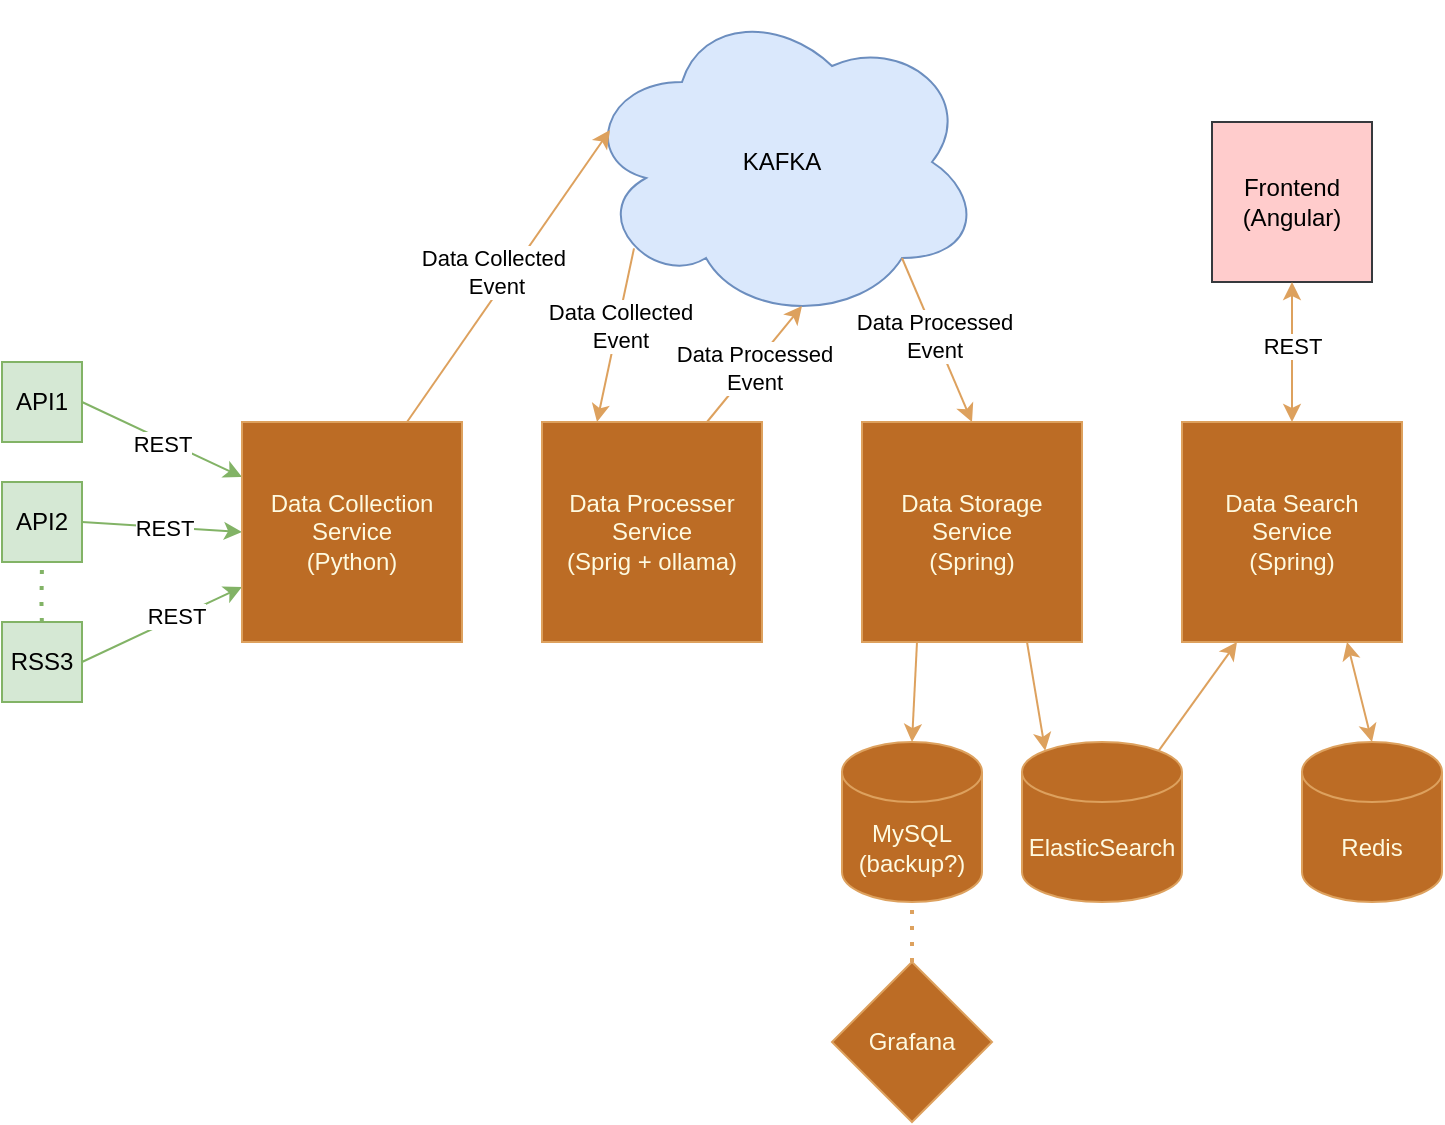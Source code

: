 <mxfile version="24.8.3">
  <diagram name="Strona-1" id="YkNLyQOiiEnR4pAY-5_M">
    <mxGraphModel dx="1434" dy="738" grid="1" gridSize="10" guides="1" tooltips="1" connect="1" arrows="1" fold="1" page="1" pageScale="1" pageWidth="827" pageHeight="1169" math="0" shadow="0">
      <root>
        <mxCell id="0" />
        <mxCell id="1" parent="0" />
        <mxCell id="XOLkhWDoxnP9P8J1GMW6-1" value="API1" style="whiteSpace=wrap;html=1;aspect=fixed;strokeColor=#82b366;fillColor=#d5e8d4;" vertex="1" parent="1">
          <mxGeometry x="40" y="205" width="40" height="40" as="geometry" />
        </mxCell>
        <mxCell id="XOLkhWDoxnP9P8J1GMW6-2" value="API2" style="whiteSpace=wrap;html=1;aspect=fixed;strokeColor=#82b366;fillColor=#d5e8d4;" vertex="1" parent="1">
          <mxGeometry x="40" y="265" width="40" height="40" as="geometry" />
        </mxCell>
        <mxCell id="XOLkhWDoxnP9P8J1GMW6-3" value="RSS3" style="whiteSpace=wrap;html=1;aspect=fixed;strokeColor=#82b366;fillColor=#d5e8d4;" vertex="1" parent="1">
          <mxGeometry x="40" y="335" width="40" height="40" as="geometry" />
        </mxCell>
        <mxCell id="XOLkhWDoxnP9P8J1GMW6-4" value="" style="endArrow=none;dashed=1;html=1;dashPattern=1 3;strokeWidth=2;rounded=0;strokeColor=#82b366;fontColor=#FEFAE0;fillColor=#d5e8d4;" edge="1" parent="1">
          <mxGeometry width="50" height="50" relative="1" as="geometry">
            <mxPoint x="59.92" y="335" as="sourcePoint" />
            <mxPoint x="60" y="305" as="targetPoint" />
            <Array as="points">
              <mxPoint x="59.73" y="325" />
            </Array>
          </mxGeometry>
        </mxCell>
        <mxCell id="XOLkhWDoxnP9P8J1GMW6-5" value="KAFKA" style="ellipse;shape=cloud;whiteSpace=wrap;html=1;strokeColor=#6c8ebf;fillColor=#dae8fc;" vertex="1" parent="1">
          <mxGeometry x="330" y="25" width="200" height="160" as="geometry" />
        </mxCell>
        <mxCell id="XOLkhWDoxnP9P8J1GMW6-6" value="" style="endArrow=classic;html=1;rounded=0;strokeColor=#82b366;fontColor=#FEFAE0;fillColor=#d5e8d4;exitX=1;exitY=0.5;exitDx=0;exitDy=0;entryX=0;entryY=0.25;entryDx=0;entryDy=0;" edge="1" parent="1" source="XOLkhWDoxnP9P8J1GMW6-1" target="XOLkhWDoxnP9P8J1GMW6-12">
          <mxGeometry width="50" height="50" relative="1" as="geometry">
            <mxPoint x="220" y="285" as="sourcePoint" />
            <mxPoint x="110" y="185" as="targetPoint" />
          </mxGeometry>
        </mxCell>
        <mxCell id="XOLkhWDoxnP9P8J1GMW6-7" value="&lt;font color=&quot;#000000&quot;&gt;REST&lt;/font&gt;" style="edgeLabel;html=1;align=center;verticalAlign=middle;resizable=0;points=[];strokeColor=#DDA15E;fontColor=#FEFAE0;fillColor=#BC6C25;" vertex="1" connectable="0" parent="XOLkhWDoxnP9P8J1GMW6-6">
          <mxGeometry x="0.005" y="-2" relative="1" as="geometry">
            <mxPoint as="offset" />
          </mxGeometry>
        </mxCell>
        <mxCell id="XOLkhWDoxnP9P8J1GMW6-8" style="rounded=0;orthogonalLoop=1;jettySize=auto;html=1;exitX=1;exitY=0.5;exitDx=0;exitDy=0;strokeColor=#82b366;fontColor=#FEFAE0;fillColor=#d5e8d4;entryX=0;entryY=0.5;entryDx=0;entryDy=0;" edge="1" parent="1" source="XOLkhWDoxnP9P8J1GMW6-2" target="XOLkhWDoxnP9P8J1GMW6-12">
          <mxGeometry relative="1" as="geometry">
            <mxPoint x="85" y="265" as="targetPoint" />
          </mxGeometry>
        </mxCell>
        <mxCell id="XOLkhWDoxnP9P8J1GMW6-9" value="&lt;span style=&quot;color: rgb(0, 0, 0);&quot;&gt;REST&lt;/span&gt;" style="edgeLabel;html=1;align=center;verticalAlign=middle;resizable=0;points=[];strokeColor=#DDA15E;fontColor=#FEFAE0;fillColor=#BC6C25;" vertex="1" connectable="0" parent="XOLkhWDoxnP9P8J1GMW6-8">
          <mxGeometry x="0.01" relative="1" as="geometry">
            <mxPoint as="offset" />
          </mxGeometry>
        </mxCell>
        <mxCell id="XOLkhWDoxnP9P8J1GMW6-10" style="rounded=0;orthogonalLoop=1;jettySize=auto;html=1;exitX=1;exitY=0.5;exitDx=0;exitDy=0;strokeColor=#82b366;fontColor=#FEFAE0;fillColor=#d5e8d4;entryX=0;entryY=0.75;entryDx=0;entryDy=0;" edge="1" parent="1" source="XOLkhWDoxnP9P8J1GMW6-3" target="XOLkhWDoxnP9P8J1GMW6-12">
          <mxGeometry relative="1" as="geometry">
            <mxPoint x="20" y="443.4" as="sourcePoint" />
            <mxPoint x="110" y="345" as="targetPoint" />
          </mxGeometry>
        </mxCell>
        <mxCell id="XOLkhWDoxnP9P8J1GMW6-11" value="&lt;span style=&quot;color: rgb(0, 0, 0);&quot;&gt;REST&lt;/span&gt;" style="edgeLabel;html=1;align=center;verticalAlign=middle;resizable=0;points=[];strokeColor=#DDA15E;fontColor=#FEFAE0;fillColor=#BC6C25;" vertex="1" connectable="0" parent="XOLkhWDoxnP9P8J1GMW6-10">
          <mxGeometry x="0.163" y="-1" relative="1" as="geometry">
            <mxPoint y="-2" as="offset" />
          </mxGeometry>
        </mxCell>
        <mxCell id="XOLkhWDoxnP9P8J1GMW6-12" value="Data Collection Service&lt;div&gt;(Python)&lt;/div&gt;" style="whiteSpace=wrap;html=1;aspect=fixed;strokeColor=#DDA15E;fontColor=#FEFAE0;fillColor=#BC6C25;" vertex="1" parent="1">
          <mxGeometry x="160" y="235" width="110" height="110" as="geometry" />
        </mxCell>
        <mxCell id="XOLkhWDoxnP9P8J1GMW6-13" value="" style="endArrow=classic;html=1;rounded=0;strokeColor=#DDA15E;fontColor=#FEFAE0;fillColor=#BC6C25;exitX=0.75;exitY=0;exitDx=0;exitDy=0;entryX=0.07;entryY=0.4;entryDx=0;entryDy=0;entryPerimeter=0;" edge="1" parent="1" source="XOLkhWDoxnP9P8J1GMW6-12" target="XOLkhWDoxnP9P8J1GMW6-5">
          <mxGeometry width="50" height="50" relative="1" as="geometry">
            <mxPoint x="365" y="255" as="sourcePoint" />
            <mxPoint x="415" y="205" as="targetPoint" />
          </mxGeometry>
        </mxCell>
        <mxCell id="XOLkhWDoxnP9P8J1GMW6-14" value="&lt;font color=&quot;#000000&quot;&gt;Data Collected&amp;nbsp;&lt;/font&gt;&lt;div&gt;&lt;font color=&quot;#000000&quot;&gt;Event&lt;/font&gt;&lt;/div&gt;" style="edgeLabel;html=1;align=center;verticalAlign=middle;resizable=0;points=[];strokeColor=#DDA15E;fontColor=#FEFAE0;fillColor=#BC6C25;" vertex="1" connectable="0" parent="XOLkhWDoxnP9P8J1GMW6-13">
          <mxGeometry x="0.053" y="-2" relative="1" as="geometry">
            <mxPoint x="-11" as="offset" />
          </mxGeometry>
        </mxCell>
        <mxCell id="XOLkhWDoxnP9P8J1GMW6-15" value="Data Processer Service&lt;div&gt;(Sprig + ollama)&lt;/div&gt;" style="whiteSpace=wrap;html=1;aspect=fixed;strokeColor=#DDA15E;fontColor=#FEFAE0;fillColor=#BC6C25;" vertex="1" parent="1">
          <mxGeometry x="310" y="235" width="110" height="110" as="geometry" />
        </mxCell>
        <mxCell id="XOLkhWDoxnP9P8J1GMW6-16" value="" style="endArrow=classic;html=1;rounded=0;strokeColor=#DDA15E;fontColor=#FEFAE0;fillColor=#BC6C25;exitX=0.13;exitY=0.77;exitDx=0;exitDy=0;exitPerimeter=0;entryX=0.25;entryY=0;entryDx=0;entryDy=0;" edge="1" parent="1" source="XOLkhWDoxnP9P8J1GMW6-5" target="XOLkhWDoxnP9P8J1GMW6-15">
          <mxGeometry width="50" height="50" relative="1" as="geometry">
            <mxPoint x="420" y="305" as="sourcePoint" />
            <mxPoint x="470" y="255" as="targetPoint" />
          </mxGeometry>
        </mxCell>
        <mxCell id="XOLkhWDoxnP9P8J1GMW6-17" value="&lt;font color=&quot;#000000&quot;&gt;Data Collected&lt;/font&gt;&lt;div&gt;&lt;font color=&quot;#000000&quot;&gt;Event&lt;/font&gt;&lt;/div&gt;" style="edgeLabel;html=1;align=center;verticalAlign=middle;resizable=0;points=[];strokeColor=#DDA15E;fontColor=#FEFAE0;fillColor=#BC6C25;" vertex="1" connectable="0" parent="XOLkhWDoxnP9P8J1GMW6-16">
          <mxGeometry x="-0.124" y="1" relative="1" as="geometry">
            <mxPoint as="offset" />
          </mxGeometry>
        </mxCell>
        <mxCell id="XOLkhWDoxnP9P8J1GMW6-18" value="ElasticSearch" style="shape=cylinder3;whiteSpace=wrap;html=1;boundedLbl=1;backgroundOutline=1;size=15;strokeColor=#DDA15E;fontColor=#FEFAE0;fillColor=#BC6C25;" vertex="1" parent="1">
          <mxGeometry x="550" y="395" width="80" height="80" as="geometry" />
        </mxCell>
        <mxCell id="XOLkhWDoxnP9P8J1GMW6-19" value="Data Storage&lt;div&gt;Service&lt;/div&gt;&lt;div&gt;(Spring)&lt;/div&gt;" style="whiteSpace=wrap;html=1;aspect=fixed;strokeColor=#DDA15E;fontColor=#FEFAE0;fillColor=#BC6C25;" vertex="1" parent="1">
          <mxGeometry x="470" y="235" width="110" height="110" as="geometry" />
        </mxCell>
        <mxCell id="XOLkhWDoxnP9P8J1GMW6-20" value="" style="endArrow=classic;html=1;rounded=0;strokeColor=#DDA15E;fontColor=#FEFAE0;fillColor=#BC6C25;exitX=0.75;exitY=0;exitDx=0;exitDy=0;entryX=0.55;entryY=0.95;entryDx=0;entryDy=0;entryPerimeter=0;" edge="1" parent="1" source="XOLkhWDoxnP9P8J1GMW6-15" target="XOLkhWDoxnP9P8J1GMW6-5">
          <mxGeometry width="50" height="50" relative="1" as="geometry">
            <mxPoint x="350" y="305" as="sourcePoint" />
            <mxPoint x="400" y="255" as="targetPoint" />
          </mxGeometry>
        </mxCell>
        <mxCell id="XOLkhWDoxnP9P8J1GMW6-21" value="" style="edgeLabel;html=1;align=center;verticalAlign=middle;resizable=0;points=[];strokeColor=#DDA15E;fontColor=#FEFAE0;fillColor=#BC6C25;" vertex="1" connectable="0" parent="XOLkhWDoxnP9P8J1GMW6-20">
          <mxGeometry x="-0.252" y="1" relative="1" as="geometry">
            <mxPoint as="offset" />
          </mxGeometry>
        </mxCell>
        <mxCell id="XOLkhWDoxnP9P8J1GMW6-22" value="&lt;font color=&quot;#000000&quot;&gt;Data Processed&lt;/font&gt;&lt;div&gt;&lt;font color=&quot;#000000&quot;&gt;Event&lt;/font&gt;&lt;/div&gt;" style="edgeLabel;html=1;align=center;verticalAlign=middle;resizable=0;points=[];strokeColor=#DDA15E;fontColor=#FEFAE0;fillColor=#BC6C25;" vertex="1" connectable="0" parent="XOLkhWDoxnP9P8J1GMW6-20">
          <mxGeometry x="-0.059" y="-1" relative="1" as="geometry">
            <mxPoint as="offset" />
          </mxGeometry>
        </mxCell>
        <mxCell id="XOLkhWDoxnP9P8J1GMW6-23" value="" style="endArrow=classic;html=1;rounded=0;strokeColor=#DDA15E;fontColor=#FEFAE0;fillColor=#BC6C25;exitX=0.8;exitY=0.8;exitDx=0;exitDy=0;entryX=0.5;entryY=0;entryDx=0;entryDy=0;exitPerimeter=0;" edge="1" parent="1" source="XOLkhWDoxnP9P8J1GMW6-5" target="XOLkhWDoxnP9P8J1GMW6-19">
          <mxGeometry width="50" height="50" relative="1" as="geometry">
            <mxPoint x="350" y="235" as="sourcePoint" />
            <mxPoint x="422" y="178" as="targetPoint" />
          </mxGeometry>
        </mxCell>
        <mxCell id="XOLkhWDoxnP9P8J1GMW6-24" value="" style="edgeLabel;html=1;align=center;verticalAlign=middle;resizable=0;points=[];strokeColor=#DDA15E;fontColor=#FEFAE0;fillColor=#BC6C25;" vertex="1" connectable="0" parent="XOLkhWDoxnP9P8J1GMW6-23">
          <mxGeometry x="-0.252" y="1" relative="1" as="geometry">
            <mxPoint as="offset" />
          </mxGeometry>
        </mxCell>
        <mxCell id="XOLkhWDoxnP9P8J1GMW6-25" value="&lt;font color=&quot;#000000&quot;&gt;Data Processed&lt;/font&gt;&lt;div&gt;&lt;font color=&quot;#000000&quot;&gt;Event&lt;/font&gt;&lt;/div&gt;" style="edgeLabel;html=1;align=center;verticalAlign=middle;resizable=0;points=[];strokeColor=#DDA15E;fontColor=#FEFAE0;fillColor=#BC6C25;" vertex="1" connectable="0" parent="XOLkhWDoxnP9P8J1GMW6-23">
          <mxGeometry x="-0.059" y="-1" relative="1" as="geometry">
            <mxPoint as="offset" />
          </mxGeometry>
        </mxCell>
        <mxCell id="XOLkhWDoxnP9P8J1GMW6-26" value="Redis" style="shape=cylinder3;whiteSpace=wrap;html=1;boundedLbl=1;backgroundOutline=1;size=15;strokeColor=#DDA15E;fontColor=#FEFAE0;fillColor=#BC6C25;" vertex="1" parent="1">
          <mxGeometry x="690" y="395" width="70" height="80" as="geometry" />
        </mxCell>
        <mxCell id="XOLkhWDoxnP9P8J1GMW6-27" value="MySQL&lt;div&gt;(backup?)&lt;/div&gt;" style="shape=cylinder3;whiteSpace=wrap;html=1;boundedLbl=1;backgroundOutline=1;size=15;strokeColor=#DDA15E;fontColor=#FEFAE0;fillColor=#BC6C25;" vertex="1" parent="1">
          <mxGeometry x="460" y="395" width="70" height="80" as="geometry" />
        </mxCell>
        <mxCell id="XOLkhWDoxnP9P8J1GMW6-28" value="Data Search&lt;br&gt;&lt;div&gt;Service&lt;/div&gt;&lt;div&gt;(Spring)&lt;/div&gt;" style="whiteSpace=wrap;html=1;aspect=fixed;strokeColor=#DDA15E;fontColor=#FEFAE0;fillColor=#BC6C25;" vertex="1" parent="1">
          <mxGeometry x="630" y="235" width="110" height="110" as="geometry" />
        </mxCell>
        <mxCell id="XOLkhWDoxnP9P8J1GMW6-29" value="Frontend&lt;div&gt;(Angular)&lt;/div&gt;" style="whiteSpace=wrap;html=1;aspect=fixed;strokeColor=#36393d;fillColor=#ffcccc;" vertex="1" parent="1">
          <mxGeometry x="645" y="85" width="80" height="80" as="geometry" />
        </mxCell>
        <mxCell id="XOLkhWDoxnP9P8J1GMW6-30" value="" style="endArrow=classic;startArrow=classic;html=1;rounded=0;strokeColor=#DDA15E;fontColor=#FEFAE0;fillColor=#BC6C25;entryX=0.5;entryY=1;entryDx=0;entryDy=0;exitX=0.5;exitY=0;exitDx=0;exitDy=0;" edge="1" parent="1" source="XOLkhWDoxnP9P8J1GMW6-28" target="XOLkhWDoxnP9P8J1GMW6-29">
          <mxGeometry width="50" height="50" relative="1" as="geometry">
            <mxPoint x="480" y="225" as="sourcePoint" />
            <mxPoint x="530" y="175" as="targetPoint" />
          </mxGeometry>
        </mxCell>
        <mxCell id="XOLkhWDoxnP9P8J1GMW6-31" value="&lt;font color=&quot;#000000&quot;&gt;REST&lt;/font&gt;" style="edgeLabel;html=1;align=center;verticalAlign=middle;resizable=0;points=[];strokeColor=#DDA15E;fontColor=#FEFAE0;fillColor=#BC6C25;" vertex="1" connectable="0" parent="XOLkhWDoxnP9P8J1GMW6-30">
          <mxGeometry x="0.092" relative="1" as="geometry">
            <mxPoint as="offset" />
          </mxGeometry>
        </mxCell>
        <mxCell id="XOLkhWDoxnP9P8J1GMW6-32" value="" style="endArrow=classic;html=1;rounded=0;strokeColor=#DDA15E;fontColor=#FEFAE0;fillColor=#BC6C25;exitX=0.25;exitY=1;exitDx=0;exitDy=0;entryX=0.5;entryY=0;entryDx=0;entryDy=0;entryPerimeter=0;" edge="1" parent="1" source="XOLkhWDoxnP9P8J1GMW6-19" target="XOLkhWDoxnP9P8J1GMW6-27">
          <mxGeometry width="50" height="50" relative="1" as="geometry">
            <mxPoint x="480" y="295" as="sourcePoint" />
            <mxPoint x="530" y="245" as="targetPoint" />
          </mxGeometry>
        </mxCell>
        <mxCell id="XOLkhWDoxnP9P8J1GMW6-33" value="" style="endArrow=classic;html=1;rounded=0;strokeColor=#DDA15E;fontColor=#FEFAE0;fillColor=#BC6C25;exitX=0.75;exitY=1;exitDx=0;exitDy=0;entryX=0.145;entryY=0;entryDx=0;entryDy=4.35;entryPerimeter=0;" edge="1" parent="1" source="XOLkhWDoxnP9P8J1GMW6-19" target="XOLkhWDoxnP9P8J1GMW6-18">
          <mxGeometry width="50" height="50" relative="1" as="geometry">
            <mxPoint x="500" y="315" as="sourcePoint" />
            <mxPoint x="495" y="345" as="targetPoint" />
          </mxGeometry>
        </mxCell>
        <mxCell id="XOLkhWDoxnP9P8J1GMW6-34" value="" style="endArrow=classic;html=1;rounded=0;strokeColor=#DDA15E;fontColor=#FEFAE0;fillColor=#BC6C25;exitX=0.855;exitY=0;exitDx=0;exitDy=4.35;exitPerimeter=0;entryX=0.25;entryY=1;entryDx=0;entryDy=0;" edge="1" parent="1" source="XOLkhWDoxnP9P8J1GMW6-18" target="XOLkhWDoxnP9P8J1GMW6-28">
          <mxGeometry width="50" height="50" relative="1" as="geometry">
            <mxPoint x="480" y="295" as="sourcePoint" />
            <mxPoint x="530" y="245" as="targetPoint" />
          </mxGeometry>
        </mxCell>
        <mxCell id="XOLkhWDoxnP9P8J1GMW6-35" value="" style="endArrow=classic;startArrow=classic;html=1;rounded=0;strokeColor=#DDA15E;fontColor=#FEFAE0;fillColor=#BC6C25;entryX=0.75;entryY=1;entryDx=0;entryDy=0;exitX=0.5;exitY=0;exitDx=0;exitDy=0;exitPerimeter=0;" edge="1" parent="1" source="XOLkhWDoxnP9P8J1GMW6-26" target="XOLkhWDoxnP9P8J1GMW6-28">
          <mxGeometry width="50" height="50" relative="1" as="geometry">
            <mxPoint x="650" y="335" as="sourcePoint" />
            <mxPoint x="700" y="285" as="targetPoint" />
          </mxGeometry>
        </mxCell>
        <mxCell id="XOLkhWDoxnP9P8J1GMW6-36" value="Grafana" style="rhombus;whiteSpace=wrap;html=1;strokeColor=#DDA15E;fontColor=#FEFAE0;fillColor=#BC6C25;" vertex="1" parent="1">
          <mxGeometry x="455" y="505" width="80" height="80" as="geometry" />
        </mxCell>
        <mxCell id="XOLkhWDoxnP9P8J1GMW6-37" value="" style="endArrow=none;dashed=1;html=1;dashPattern=1 3;strokeWidth=2;rounded=0;strokeColor=#DDA15E;fontColor=#FEFAE0;fillColor=#BC6C25;entryX=0.5;entryY=1;entryDx=0;entryDy=0;entryPerimeter=0;exitX=0.5;exitY=0;exitDx=0;exitDy=0;" edge="1" parent="1" source="XOLkhWDoxnP9P8J1GMW6-36" target="XOLkhWDoxnP9P8J1GMW6-27">
          <mxGeometry width="50" height="50" relative="1" as="geometry">
            <mxPoint x="400" y="515" as="sourcePoint" />
            <mxPoint x="450" y="465" as="targetPoint" />
          </mxGeometry>
        </mxCell>
      </root>
    </mxGraphModel>
  </diagram>
</mxfile>

